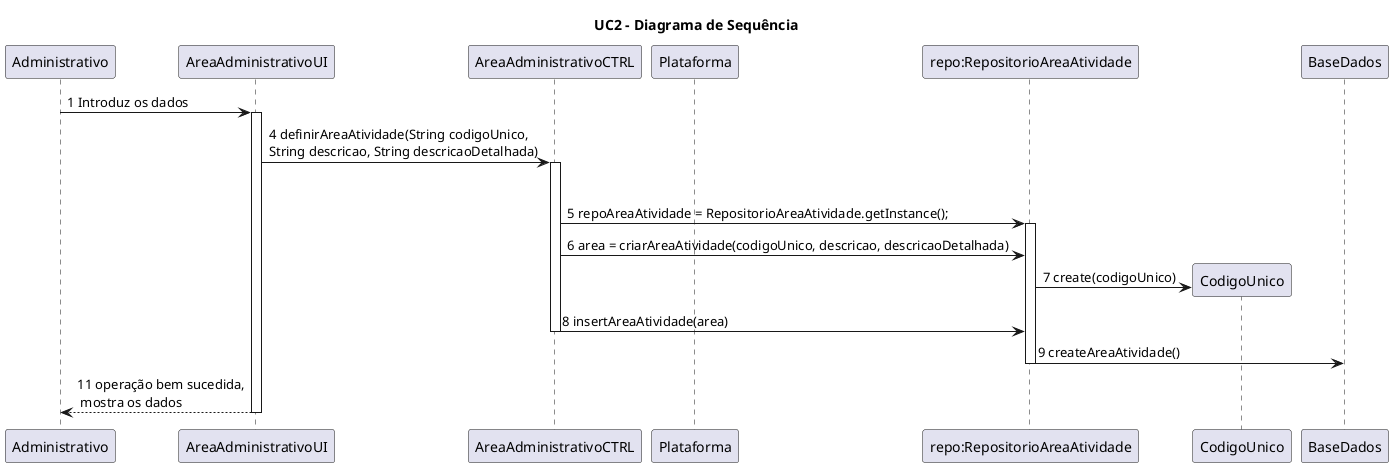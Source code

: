 @startumluc2

title UC2 - Diagrama de Sequência

participant Administrativo
participant AreaAdministrativoUI
participant AreaAdministrativoCTRL
participant Plataforma 


Administrativo -> AreaAdministrativoUI: 1 Introduz os dados
activate AreaAdministrativoUI
AreaAdministrativoUI -> AreaAdministrativoCTRL: 4 definirAreaAtividade(String codigoUnico, \nString descricao, String descricaoDetalhada)
activate AreaAdministrativoCTRL
deactivate Plataforma
AreaAdministrativoCTRL -> "repo:RepositorioAreaAtividade" : 5 repoAreaAtividade = RepositorioAreaAtividade.getInstance();
activate "repo:RepositorioAreaAtividade"
AreaAdministrativoCTRL -> "repo:RepositorioAreaAtividade" : 6 area = criarAreaAtividade(codigoUnico, descricao, descricaoDetalhada)
"repo:RepositorioAreaAtividade" -> CodigoUnico ** : 7 create(codigoUnico)
AreaAdministrativoCTRL -> "repo:RepositorioAreaAtividade" : 8 insertAreaAtividade(area)
deactivate AreaAdministrativoCTRL
"repo:RepositorioAreaAtividade" -> "BaseDados" : 9 createAreaAtividade()
deactivate "repo:RepositorioAreaAtividade"
AreaAdministrativoUI --> Administrativo: 11 operação bem sucedida,\n mostra os dados
deactivate AreaAdministrativoUI


@endumluc2